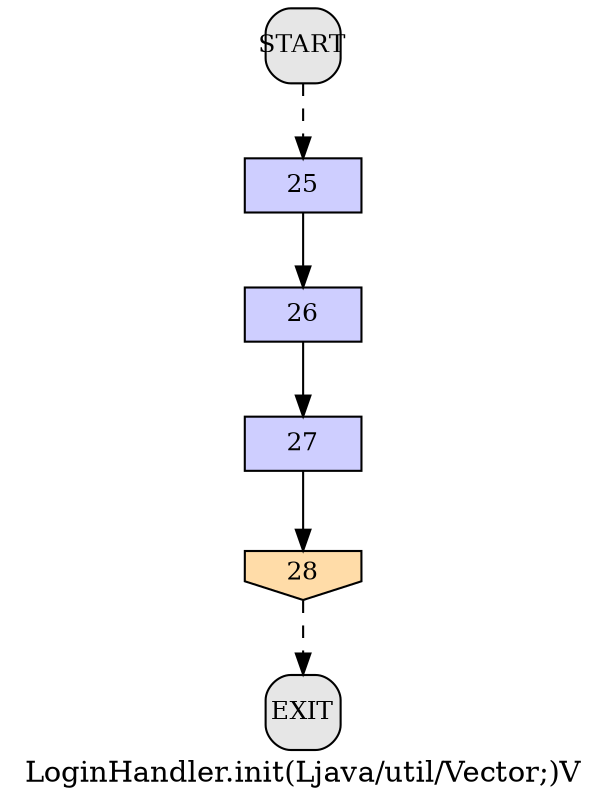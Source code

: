 /* --------------------------------------------------- */
/* Generated by Dr. Garbage Control Flow Graph Factory */
/* http://www.drgarbage.com                            */
/* Version: 4.5.0.201508311741                         */
/* Retrieved on: 2015-12-01 08:09:23.366               */
/* --------------------------------------------------- */
digraph "LoginHandler.init(Ljava/util/Vector;)V" {
 graph [label="LoginHandler.init(Ljava/util/Vector;)V"];
 2 [label="25", shape=box, style=filled, fillcolor="#CECEFF", fixedsize=true, fontsize=12, width=0.78, height=0.36 ]
 3 [label="26", shape=box, style=filled, fillcolor="#CECEFF", fixedsize=true, fontsize=12, width=0.78, height=0.36 ]
 4 [label="27", shape=box, style=filled, fillcolor="#CECEFF", fixedsize=true, fontsize=12, width=0.78, height=0.36 ]
 5 [label="28", shape=invhouse, style=filled, fillcolor="#FFDCA8", fixedsize=true, fontsize=12, width=0.78, height=0.36 ]
 6 [label="START", shape=box, style="filled, rounded", fillcolor="#E6E6E6", fixedsize=true, fontsize=12, width=0.5, height=0.5 ]
 7 [label="EXIT", shape=box, style="filled, rounded", fillcolor="#E6E6E6", fixedsize=true, fontsize=12, width=0.5, height=0.5 ]
 6 -> 2 [label="", style=dashed ]
 2 -> 3 [label="", style=solid ]
 3 -> 4 [label="", style=solid ]
 4 -> 5 [label="", style=solid ]
 5 -> 7 [label="", style=dashed ]
}
